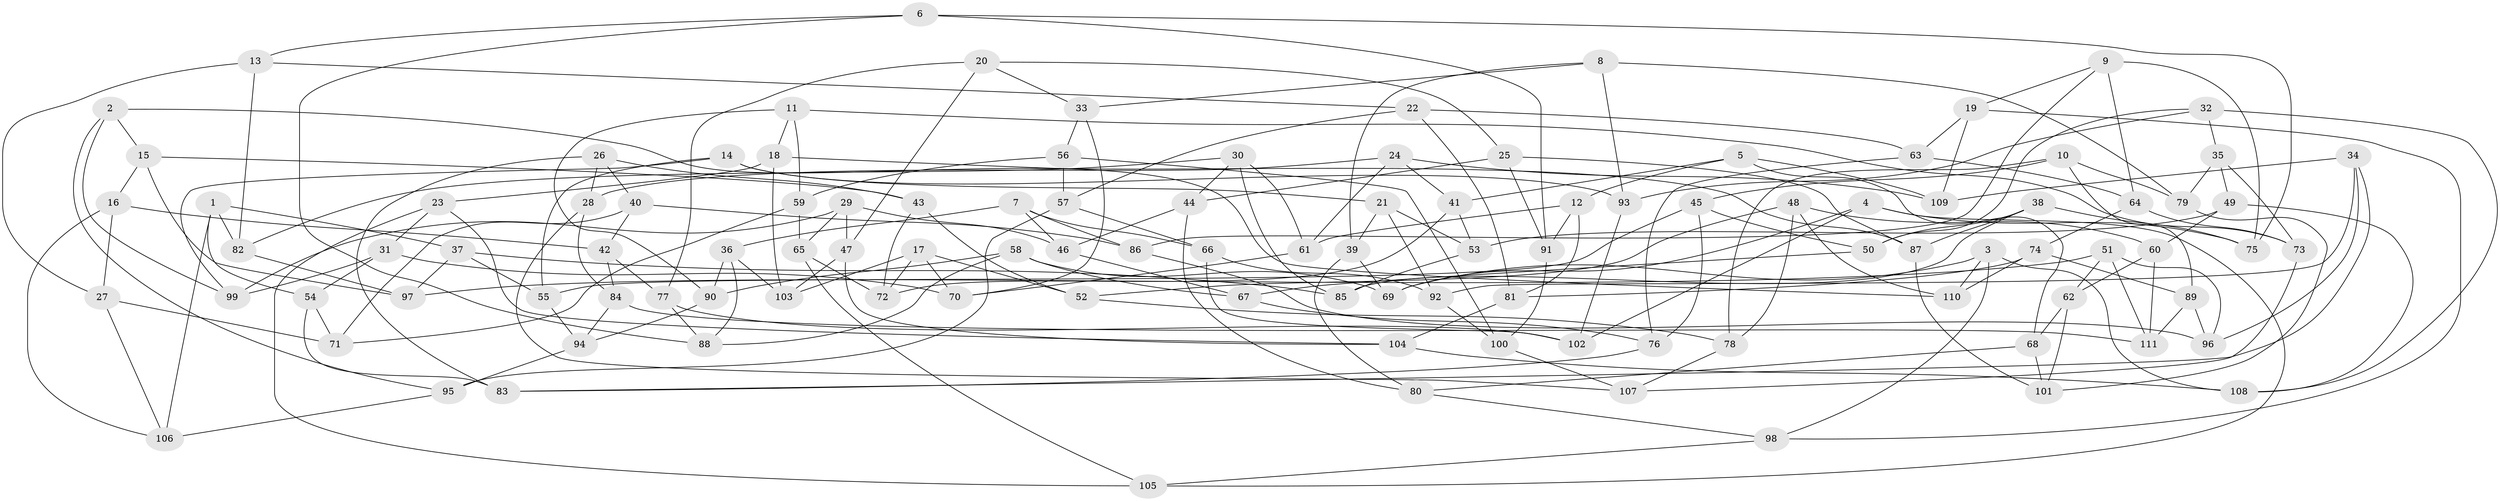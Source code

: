 // coarse degree distribution, {5: 0.13636363636363635, 4: 0.6212121212121212, 8: 0.045454545454545456, 6: 0.045454545454545456, 9: 0.030303030303030304, 2: 0.015151515151515152, 3: 0.030303030303030304, 7: 0.045454545454545456, 11: 0.030303030303030304}
// Generated by graph-tools (version 1.1) at 2025/03/03/04/25 22:03:19]
// undirected, 111 vertices, 222 edges
graph export_dot {
graph [start="1"]
  node [color=gray90,style=filled];
  1;
  2;
  3;
  4;
  5;
  6;
  7;
  8;
  9;
  10;
  11;
  12;
  13;
  14;
  15;
  16;
  17;
  18;
  19;
  20;
  21;
  22;
  23;
  24;
  25;
  26;
  27;
  28;
  29;
  30;
  31;
  32;
  33;
  34;
  35;
  36;
  37;
  38;
  39;
  40;
  41;
  42;
  43;
  44;
  45;
  46;
  47;
  48;
  49;
  50;
  51;
  52;
  53;
  54;
  55;
  56;
  57;
  58;
  59;
  60;
  61;
  62;
  63;
  64;
  65;
  66;
  67;
  68;
  69;
  70;
  71;
  72;
  73;
  74;
  75;
  76;
  77;
  78;
  79;
  80;
  81;
  82;
  83;
  84;
  85;
  86;
  87;
  88;
  89;
  90;
  91;
  92;
  93;
  94;
  95;
  96;
  97;
  98;
  99;
  100;
  101;
  102;
  103;
  104;
  105;
  106;
  107;
  108;
  109;
  110;
  111;
  1 -- 37;
  1 -- 82;
  1 -- 106;
  1 -- 54;
  2 -- 99;
  2 -- 15;
  2 -- 95;
  2 -- 110;
  3 -- 110;
  3 -- 98;
  3 -- 69;
  3 -- 108;
  4 -- 69;
  4 -- 102;
  4 -- 105;
  4 -- 75;
  5 -- 12;
  5 -- 68;
  5 -- 109;
  5 -- 41;
  6 -- 13;
  6 -- 88;
  6 -- 91;
  6 -- 75;
  7 -- 66;
  7 -- 36;
  7 -- 86;
  7 -- 46;
  8 -- 79;
  8 -- 93;
  8 -- 33;
  8 -- 39;
  9 -- 64;
  9 -- 86;
  9 -- 75;
  9 -- 19;
  10 -- 45;
  10 -- 78;
  10 -- 89;
  10 -- 79;
  11 -- 59;
  11 -- 90;
  11 -- 18;
  11 -- 73;
  12 -- 81;
  12 -- 91;
  12 -- 61;
  13 -- 27;
  13 -- 82;
  13 -- 22;
  14 -- 21;
  14 -- 55;
  14 -- 99;
  14 -- 93;
  15 -- 16;
  15 -- 97;
  15 -- 43;
  16 -- 27;
  16 -- 42;
  16 -- 106;
  17 -- 70;
  17 -- 103;
  17 -- 72;
  17 -- 52;
  18 -- 87;
  18 -- 103;
  18 -- 23;
  19 -- 98;
  19 -- 109;
  19 -- 63;
  20 -- 47;
  20 -- 33;
  20 -- 25;
  20 -- 77;
  21 -- 39;
  21 -- 92;
  21 -- 53;
  22 -- 57;
  22 -- 63;
  22 -- 81;
  23 -- 105;
  23 -- 31;
  23 -- 104;
  24 -- 109;
  24 -- 28;
  24 -- 61;
  24 -- 41;
  25 -- 44;
  25 -- 87;
  25 -- 91;
  26 -- 83;
  26 -- 43;
  26 -- 40;
  26 -- 28;
  27 -- 71;
  27 -- 106;
  28 -- 84;
  28 -- 107;
  29 -- 65;
  29 -- 46;
  29 -- 47;
  29 -- 99;
  30 -- 82;
  30 -- 61;
  30 -- 85;
  30 -- 44;
  31 -- 99;
  31 -- 54;
  31 -- 70;
  32 -- 50;
  32 -- 108;
  32 -- 93;
  32 -- 35;
  33 -- 70;
  33 -- 56;
  34 -- 92;
  34 -- 83;
  34 -- 109;
  34 -- 96;
  35 -- 49;
  35 -- 73;
  35 -- 79;
  36 -- 90;
  36 -- 103;
  36 -- 88;
  37 -- 97;
  37 -- 55;
  37 -- 85;
  38 -- 50;
  38 -- 85;
  38 -- 75;
  38 -- 87;
  39 -- 80;
  39 -- 69;
  40 -- 42;
  40 -- 71;
  40 -- 86;
  41 -- 53;
  41 -- 72;
  42 -- 84;
  42 -- 77;
  43 -- 52;
  43 -- 72;
  44 -- 46;
  44 -- 80;
  45 -- 76;
  45 -- 50;
  45 -- 55;
  46 -- 67;
  47 -- 104;
  47 -- 103;
  48 -- 78;
  48 -- 60;
  48 -- 110;
  48 -- 52;
  49 -- 53;
  49 -- 108;
  49 -- 60;
  50 -- 67;
  51 -- 111;
  51 -- 96;
  51 -- 62;
  51 -- 97;
  52 -- 78;
  53 -- 85;
  54 -- 71;
  54 -- 83;
  55 -- 94;
  56 -- 59;
  56 -- 100;
  56 -- 57;
  57 -- 66;
  57 -- 95;
  58 -- 90;
  58 -- 69;
  58 -- 67;
  58 -- 88;
  59 -- 65;
  59 -- 71;
  60 -- 62;
  60 -- 111;
  61 -- 70;
  62 -- 101;
  62 -- 68;
  63 -- 76;
  63 -- 64;
  64 -- 74;
  64 -- 73;
  65 -- 105;
  65 -- 72;
  66 -- 92;
  66 -- 102;
  67 -- 76;
  68 -- 101;
  68 -- 80;
  73 -- 107;
  74 -- 81;
  74 -- 110;
  74 -- 89;
  76 -- 83;
  77 -- 88;
  77 -- 102;
  78 -- 107;
  79 -- 101;
  80 -- 98;
  81 -- 104;
  82 -- 97;
  84 -- 94;
  84 -- 111;
  86 -- 96;
  87 -- 101;
  89 -- 96;
  89 -- 111;
  90 -- 94;
  91 -- 100;
  92 -- 100;
  93 -- 102;
  94 -- 95;
  95 -- 106;
  98 -- 105;
  100 -- 107;
  104 -- 108;
}
